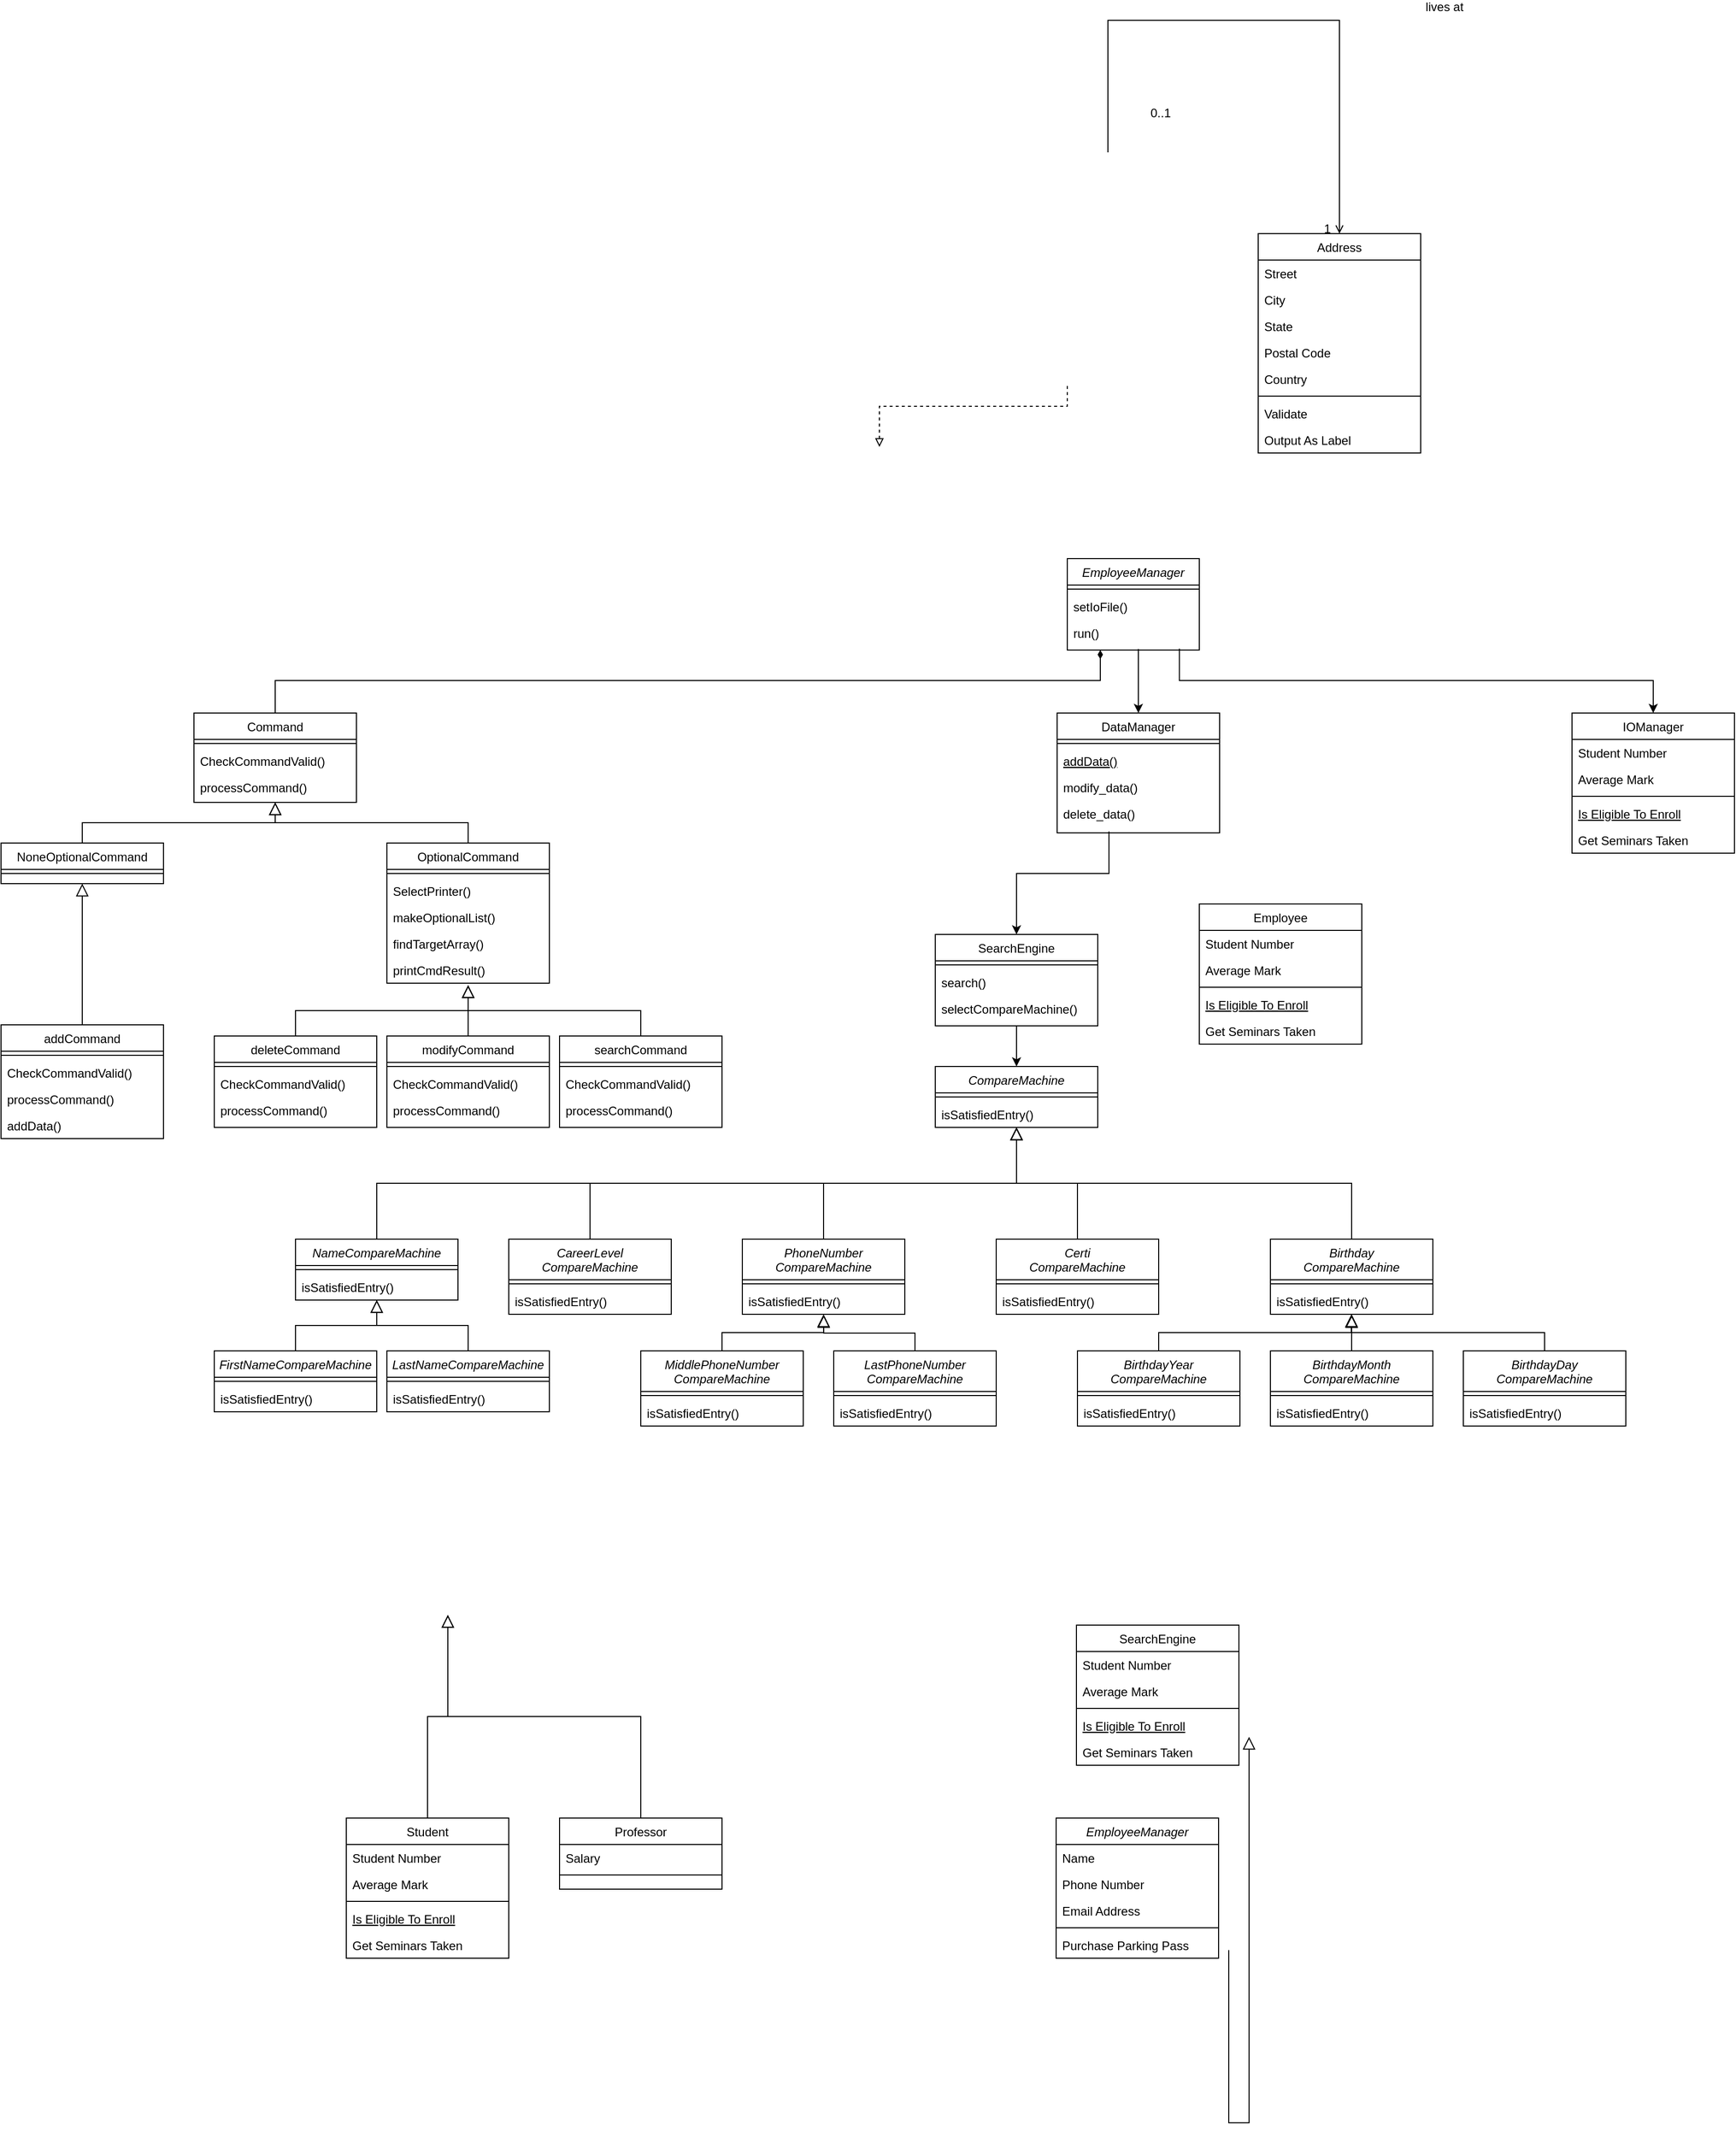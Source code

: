 <mxfile version="17.4.0" type="github">
  <diagram id="C5RBs43oDa-KdzZeNtuy" name="Page-1">
    <mxGraphModel dx="3080" dy="2492" grid="1" gridSize="10" guides="1" tooltips="1" connect="1" arrows="1" fold="1" page="1" pageScale="1" pageWidth="827" pageHeight="1169" math="0" shadow="0">
      <root>
        <mxCell id="WIyWlLk6GJQsqaUBKTNV-0" />
        <mxCell id="WIyWlLk6GJQsqaUBKTNV-1" parent="WIyWlLk6GJQsqaUBKTNV-0" />
        <mxCell id="zkfFHV4jXpPFQw0GAbJ--0" value="EmployeeManager" style="swimlane;fontStyle=2;align=center;verticalAlign=top;childLayout=stackLayout;horizontal=1;startSize=26;horizontalStack=0;resizeParent=1;resizeLast=0;collapsible=1;marginBottom=0;rounded=0;shadow=0;strokeWidth=1;" parent="WIyWlLk6GJQsqaUBKTNV-1" vertex="1">
          <mxGeometry x="330" y="30" width="130" height="90" as="geometry">
            <mxRectangle x="230" y="140" width="160" height="26" as="alternateBounds" />
          </mxGeometry>
        </mxCell>
        <mxCell id="zkfFHV4jXpPFQw0GAbJ--4" value="" style="line;html=1;strokeWidth=1;align=left;verticalAlign=middle;spacingTop=-1;spacingLeft=3;spacingRight=3;rotatable=0;labelPosition=right;points=[];portConstraint=eastwest;" parent="zkfFHV4jXpPFQw0GAbJ--0" vertex="1">
          <mxGeometry y="26" width="130" height="8" as="geometry" />
        </mxCell>
        <mxCell id="zkfFHV4jXpPFQw0GAbJ--5" value="setIoFile()" style="text;align=left;verticalAlign=top;spacingLeft=4;spacingRight=4;overflow=hidden;rotatable=0;points=[[0,0.5],[1,0.5]];portConstraint=eastwest;" parent="zkfFHV4jXpPFQw0GAbJ--0" vertex="1">
          <mxGeometry y="34" width="130" height="26" as="geometry" />
        </mxCell>
        <mxCell id="3yXJA0AE29DVSf2g3AmS-8" value="run()" style="text;align=left;verticalAlign=top;spacingLeft=4;spacingRight=4;overflow=hidden;rotatable=0;points=[[0,0.5],[1,0.5]];portConstraint=eastwest;" vertex="1" parent="zkfFHV4jXpPFQw0GAbJ--0">
          <mxGeometry y="60" width="130" height="26" as="geometry" />
        </mxCell>
        <mxCell id="zkfFHV4jXpPFQw0GAbJ--6" value="Command" style="swimlane;fontStyle=0;align=center;verticalAlign=top;childLayout=stackLayout;horizontal=1;startSize=26;horizontalStack=0;resizeParent=1;resizeLast=0;collapsible=1;marginBottom=0;rounded=0;shadow=0;strokeWidth=1;" parent="WIyWlLk6GJQsqaUBKTNV-1" vertex="1">
          <mxGeometry x="-530" y="182" width="160" height="88" as="geometry">
            <mxRectangle x="130" y="380" width="160" height="26" as="alternateBounds" />
          </mxGeometry>
        </mxCell>
        <mxCell id="zkfFHV4jXpPFQw0GAbJ--9" value="" style="line;html=1;strokeWidth=1;align=left;verticalAlign=middle;spacingTop=-1;spacingLeft=3;spacingRight=3;rotatable=0;labelPosition=right;points=[];portConstraint=eastwest;" parent="zkfFHV4jXpPFQw0GAbJ--6" vertex="1">
          <mxGeometry y="26" width="160" height="8" as="geometry" />
        </mxCell>
        <mxCell id="zkfFHV4jXpPFQw0GAbJ--10" value="CheckCommandValid()" style="text;align=left;verticalAlign=top;spacingLeft=4;spacingRight=4;overflow=hidden;rotatable=0;points=[[0,0.5],[1,0.5]];portConstraint=eastwest;fontStyle=0" parent="zkfFHV4jXpPFQw0GAbJ--6" vertex="1">
          <mxGeometry y="34" width="160" height="26" as="geometry" />
        </mxCell>
        <mxCell id="zkfFHV4jXpPFQw0GAbJ--11" value="processCommand()" style="text;align=left;verticalAlign=top;spacingLeft=4;spacingRight=4;overflow=hidden;rotatable=0;points=[[0,0.5],[1,0.5]];portConstraint=eastwest;" parent="zkfFHV4jXpPFQw0GAbJ--6" vertex="1">
          <mxGeometry y="60" width="160" height="26" as="geometry" />
        </mxCell>
        <mxCell id="zkfFHV4jXpPFQw0GAbJ--12" value="" style="endArrow=block;endSize=10;endFill=0;shadow=0;strokeWidth=1;rounded=0;edgeStyle=elbowEdgeStyle;elbow=vertical;" parent="WIyWlLk6GJQsqaUBKTNV-1" edge="1">
          <mxGeometry width="160" relative="1" as="geometry">
            <mxPoint x="489" y="1400" as="sourcePoint" />
            <mxPoint x="509" y="1190" as="targetPoint" />
            <Array as="points">
              <mxPoint x="169" y="1570" />
            </Array>
          </mxGeometry>
        </mxCell>
        <mxCell id="zkfFHV4jXpPFQw0GAbJ--16" value="" style="endArrow=diamondThin;endFill=1;shadow=0;strokeWidth=1;rounded=0;edgeStyle=elbowEdgeStyle;elbow=vertical;exitX=0.5;exitY=0;exitDx=0;exitDy=0;entryX=0.25;entryY=1;entryDx=0;entryDy=0;" parent="WIyWlLk6GJQsqaUBKTNV-1" source="zkfFHV4jXpPFQw0GAbJ--6" target="zkfFHV4jXpPFQw0GAbJ--0" edge="1">
          <mxGeometry width="160" relative="1" as="geometry">
            <mxPoint x="170" y="89" as="sourcePoint" />
            <mxPoint x="380" y="170" as="targetPoint" />
            <Array as="points">
              <mxPoint x="270" y="150" />
              <mxPoint x="400" y="180" />
            </Array>
          </mxGeometry>
        </mxCell>
        <mxCell id="zkfFHV4jXpPFQw0GAbJ--17" value="Address" style="swimlane;fontStyle=0;align=center;verticalAlign=top;childLayout=stackLayout;horizontal=1;startSize=26;horizontalStack=0;resizeParent=1;resizeLast=0;collapsible=1;marginBottom=0;rounded=0;shadow=0;strokeWidth=1;" parent="WIyWlLk6GJQsqaUBKTNV-1" vertex="1">
          <mxGeometry x="518" y="-290" width="160" height="216" as="geometry">
            <mxRectangle x="550" y="140" width="160" height="26" as="alternateBounds" />
          </mxGeometry>
        </mxCell>
        <mxCell id="zkfFHV4jXpPFQw0GAbJ--18" value="Street" style="text;align=left;verticalAlign=top;spacingLeft=4;spacingRight=4;overflow=hidden;rotatable=0;points=[[0,0.5],[1,0.5]];portConstraint=eastwest;" parent="zkfFHV4jXpPFQw0GAbJ--17" vertex="1">
          <mxGeometry y="26" width="160" height="26" as="geometry" />
        </mxCell>
        <mxCell id="zkfFHV4jXpPFQw0GAbJ--19" value="City" style="text;align=left;verticalAlign=top;spacingLeft=4;spacingRight=4;overflow=hidden;rotatable=0;points=[[0,0.5],[1,0.5]];portConstraint=eastwest;rounded=0;shadow=0;html=0;" parent="zkfFHV4jXpPFQw0GAbJ--17" vertex="1">
          <mxGeometry y="52" width="160" height="26" as="geometry" />
        </mxCell>
        <mxCell id="zkfFHV4jXpPFQw0GAbJ--20" value="State" style="text;align=left;verticalAlign=top;spacingLeft=4;spacingRight=4;overflow=hidden;rotatable=0;points=[[0,0.5],[1,0.5]];portConstraint=eastwest;rounded=0;shadow=0;html=0;" parent="zkfFHV4jXpPFQw0GAbJ--17" vertex="1">
          <mxGeometry y="78" width="160" height="26" as="geometry" />
        </mxCell>
        <mxCell id="zkfFHV4jXpPFQw0GAbJ--21" value="Postal Code" style="text;align=left;verticalAlign=top;spacingLeft=4;spacingRight=4;overflow=hidden;rotatable=0;points=[[0,0.5],[1,0.5]];portConstraint=eastwest;rounded=0;shadow=0;html=0;" parent="zkfFHV4jXpPFQw0GAbJ--17" vertex="1">
          <mxGeometry y="104" width="160" height="26" as="geometry" />
        </mxCell>
        <mxCell id="zkfFHV4jXpPFQw0GAbJ--22" value="Country" style="text;align=left;verticalAlign=top;spacingLeft=4;spacingRight=4;overflow=hidden;rotatable=0;points=[[0,0.5],[1,0.5]];portConstraint=eastwest;rounded=0;shadow=0;html=0;" parent="zkfFHV4jXpPFQw0GAbJ--17" vertex="1">
          <mxGeometry y="130" width="160" height="26" as="geometry" />
        </mxCell>
        <mxCell id="zkfFHV4jXpPFQw0GAbJ--23" value="" style="line;html=1;strokeWidth=1;align=left;verticalAlign=middle;spacingTop=-1;spacingLeft=3;spacingRight=3;rotatable=0;labelPosition=right;points=[];portConstraint=eastwest;" parent="zkfFHV4jXpPFQw0GAbJ--17" vertex="1">
          <mxGeometry y="156" width="160" height="8" as="geometry" />
        </mxCell>
        <mxCell id="zkfFHV4jXpPFQw0GAbJ--24" value="Validate" style="text;align=left;verticalAlign=top;spacingLeft=4;spacingRight=4;overflow=hidden;rotatable=0;points=[[0,0.5],[1,0.5]];portConstraint=eastwest;" parent="zkfFHV4jXpPFQw0GAbJ--17" vertex="1">
          <mxGeometry y="164" width="160" height="26" as="geometry" />
        </mxCell>
        <mxCell id="zkfFHV4jXpPFQw0GAbJ--25" value="Output As Label" style="text;align=left;verticalAlign=top;spacingLeft=4;spacingRight=4;overflow=hidden;rotatable=0;points=[[0,0.5],[1,0.5]];portConstraint=eastwest;" parent="zkfFHV4jXpPFQw0GAbJ--17" vertex="1">
          <mxGeometry y="190" width="160" height="26" as="geometry" />
        </mxCell>
        <mxCell id="zkfFHV4jXpPFQw0GAbJ--26" value="" style="endArrow=open;shadow=0;strokeWidth=1;rounded=0;endFill=1;edgeStyle=elbowEdgeStyle;elbow=vertical;" parent="WIyWlLk6GJQsqaUBKTNV-1" target="zkfFHV4jXpPFQw0GAbJ--17" edge="1">
          <mxGeometry x="0.5" y="41" relative="1" as="geometry">
            <mxPoint x="370" y="-370" as="sourcePoint" />
            <mxPoint x="550" y="-218" as="targetPoint" />
            <mxPoint x="-40" y="32" as="offset" />
            <Array as="points">
              <mxPoint x="470" y="-500" />
            </Array>
          </mxGeometry>
        </mxCell>
        <mxCell id="zkfFHV4jXpPFQw0GAbJ--27" value="0..1" style="resizable=0;align=left;verticalAlign=bottom;labelBackgroundColor=none;fontSize=12;" parent="zkfFHV4jXpPFQw0GAbJ--26" connectable="0" vertex="1">
          <mxGeometry x="-1" relative="1" as="geometry">
            <mxPoint x="40" y="-30" as="offset" />
          </mxGeometry>
        </mxCell>
        <mxCell id="zkfFHV4jXpPFQw0GAbJ--28" value="1" style="resizable=0;align=right;verticalAlign=bottom;labelBackgroundColor=none;fontSize=12;" parent="zkfFHV4jXpPFQw0GAbJ--26" connectable="0" vertex="1">
          <mxGeometry x="1" relative="1" as="geometry">
            <mxPoint x="-7" y="4" as="offset" />
          </mxGeometry>
        </mxCell>
        <mxCell id="zkfFHV4jXpPFQw0GAbJ--29" value="lives at" style="text;html=1;resizable=0;points=[];;align=center;verticalAlign=middle;labelBackgroundColor=none;rounded=0;shadow=0;strokeWidth=1;fontSize=12;" parent="zkfFHV4jXpPFQw0GAbJ--26" vertex="1" connectable="0">
          <mxGeometry x="0.5" y="49" relative="1" as="geometry">
            <mxPoint x="54" y="-81" as="offset" />
          </mxGeometry>
        </mxCell>
        <mxCell id="3yXJA0AE29DVSf2g3AmS-0" value="EmployeeManager" style="swimlane;fontStyle=2;align=center;verticalAlign=top;childLayout=stackLayout;horizontal=1;startSize=26;horizontalStack=0;resizeParent=1;resizeLast=0;collapsible=1;marginBottom=0;rounded=0;shadow=0;strokeWidth=1;" vertex="1" parent="WIyWlLk6GJQsqaUBKTNV-1">
          <mxGeometry x="319" y="1270" width="160" height="138" as="geometry">
            <mxRectangle x="230" y="140" width="160" height="26" as="alternateBounds" />
          </mxGeometry>
        </mxCell>
        <mxCell id="3yXJA0AE29DVSf2g3AmS-1" value="Name" style="text;align=left;verticalAlign=top;spacingLeft=4;spacingRight=4;overflow=hidden;rotatable=0;points=[[0,0.5],[1,0.5]];portConstraint=eastwest;" vertex="1" parent="3yXJA0AE29DVSf2g3AmS-0">
          <mxGeometry y="26" width="160" height="26" as="geometry" />
        </mxCell>
        <mxCell id="3yXJA0AE29DVSf2g3AmS-2" value="Phone Number" style="text;align=left;verticalAlign=top;spacingLeft=4;spacingRight=4;overflow=hidden;rotatable=0;points=[[0,0.5],[1,0.5]];portConstraint=eastwest;rounded=0;shadow=0;html=0;" vertex="1" parent="3yXJA0AE29DVSf2g3AmS-0">
          <mxGeometry y="52" width="160" height="26" as="geometry" />
        </mxCell>
        <mxCell id="3yXJA0AE29DVSf2g3AmS-3" value="Email Address" style="text;align=left;verticalAlign=top;spacingLeft=4;spacingRight=4;overflow=hidden;rotatable=0;points=[[0,0.5],[1,0.5]];portConstraint=eastwest;rounded=0;shadow=0;html=0;" vertex="1" parent="3yXJA0AE29DVSf2g3AmS-0">
          <mxGeometry y="78" width="160" height="26" as="geometry" />
        </mxCell>
        <mxCell id="3yXJA0AE29DVSf2g3AmS-4" value="" style="line;html=1;strokeWidth=1;align=left;verticalAlign=middle;spacingTop=-1;spacingLeft=3;spacingRight=3;rotatable=0;labelPosition=right;points=[];portConstraint=eastwest;" vertex="1" parent="3yXJA0AE29DVSf2g3AmS-0">
          <mxGeometry y="104" width="160" height="8" as="geometry" />
        </mxCell>
        <mxCell id="3yXJA0AE29DVSf2g3AmS-5" value="Purchase Parking Pass" style="text;align=left;verticalAlign=top;spacingLeft=4;spacingRight=4;overflow=hidden;rotatable=0;points=[[0,0.5],[1,0.5]];portConstraint=eastwest;" vertex="1" parent="3yXJA0AE29DVSf2g3AmS-0">
          <mxGeometry y="112" width="160" height="26" as="geometry" />
        </mxCell>
        <mxCell id="3yXJA0AE29DVSf2g3AmS-9" value="Student" style="swimlane;fontStyle=0;align=center;verticalAlign=top;childLayout=stackLayout;horizontal=1;startSize=26;horizontalStack=0;resizeParent=1;resizeLast=0;collapsible=1;marginBottom=0;rounded=0;shadow=0;strokeWidth=1;" vertex="1" parent="WIyWlLk6GJQsqaUBKTNV-1">
          <mxGeometry x="-380" y="1270" width="160" height="138" as="geometry">
            <mxRectangle x="130" y="380" width="160" height="26" as="alternateBounds" />
          </mxGeometry>
        </mxCell>
        <mxCell id="3yXJA0AE29DVSf2g3AmS-10" value="Student Number" style="text;align=left;verticalAlign=top;spacingLeft=4;spacingRight=4;overflow=hidden;rotatable=0;points=[[0,0.5],[1,0.5]];portConstraint=eastwest;" vertex="1" parent="3yXJA0AE29DVSf2g3AmS-9">
          <mxGeometry y="26" width="160" height="26" as="geometry" />
        </mxCell>
        <mxCell id="3yXJA0AE29DVSf2g3AmS-11" value="Average Mark" style="text;align=left;verticalAlign=top;spacingLeft=4;spacingRight=4;overflow=hidden;rotatable=0;points=[[0,0.5],[1,0.5]];portConstraint=eastwest;rounded=0;shadow=0;html=0;" vertex="1" parent="3yXJA0AE29DVSf2g3AmS-9">
          <mxGeometry y="52" width="160" height="26" as="geometry" />
        </mxCell>
        <mxCell id="3yXJA0AE29DVSf2g3AmS-12" value="" style="line;html=1;strokeWidth=1;align=left;verticalAlign=middle;spacingTop=-1;spacingLeft=3;spacingRight=3;rotatable=0;labelPosition=right;points=[];portConstraint=eastwest;" vertex="1" parent="3yXJA0AE29DVSf2g3AmS-9">
          <mxGeometry y="78" width="160" height="8" as="geometry" />
        </mxCell>
        <mxCell id="3yXJA0AE29DVSf2g3AmS-13" value="Is Eligible To Enroll" style="text;align=left;verticalAlign=top;spacingLeft=4;spacingRight=4;overflow=hidden;rotatable=0;points=[[0,0.5],[1,0.5]];portConstraint=eastwest;fontStyle=4" vertex="1" parent="3yXJA0AE29DVSf2g3AmS-9">
          <mxGeometry y="86" width="160" height="26" as="geometry" />
        </mxCell>
        <mxCell id="3yXJA0AE29DVSf2g3AmS-14" value="Get Seminars Taken" style="text;align=left;verticalAlign=top;spacingLeft=4;spacingRight=4;overflow=hidden;rotatable=0;points=[[0,0.5],[1,0.5]];portConstraint=eastwest;" vertex="1" parent="3yXJA0AE29DVSf2g3AmS-9">
          <mxGeometry y="112" width="160" height="26" as="geometry" />
        </mxCell>
        <mxCell id="3yXJA0AE29DVSf2g3AmS-15" value="" style="endArrow=block;endSize=10;endFill=0;shadow=0;strokeWidth=1;rounded=0;edgeStyle=elbowEdgeStyle;elbow=vertical;" edge="1" parent="WIyWlLk6GJQsqaUBKTNV-1" source="3yXJA0AE29DVSf2g3AmS-9">
          <mxGeometry width="160" relative="1" as="geometry">
            <mxPoint x="-300" y="1113" as="sourcePoint" />
            <mxPoint x="-280" y="1070" as="targetPoint" />
          </mxGeometry>
        </mxCell>
        <mxCell id="3yXJA0AE29DVSf2g3AmS-16" value="Professor" style="swimlane;fontStyle=0;align=center;verticalAlign=top;childLayout=stackLayout;horizontal=1;startSize=26;horizontalStack=0;resizeParent=1;resizeLast=0;collapsible=1;marginBottom=0;rounded=0;shadow=0;strokeWidth=1;" vertex="1" parent="WIyWlLk6GJQsqaUBKTNV-1">
          <mxGeometry x="-170" y="1270" width="160" height="70" as="geometry">
            <mxRectangle x="340" y="380" width="170" height="26" as="alternateBounds" />
          </mxGeometry>
        </mxCell>
        <mxCell id="3yXJA0AE29DVSf2g3AmS-17" value="Salary" style="text;align=left;verticalAlign=top;spacingLeft=4;spacingRight=4;overflow=hidden;rotatable=0;points=[[0,0.5],[1,0.5]];portConstraint=eastwest;" vertex="1" parent="3yXJA0AE29DVSf2g3AmS-16">
          <mxGeometry y="26" width="160" height="26" as="geometry" />
        </mxCell>
        <mxCell id="3yXJA0AE29DVSf2g3AmS-18" value="" style="line;html=1;strokeWidth=1;align=left;verticalAlign=middle;spacingTop=-1;spacingLeft=3;spacingRight=3;rotatable=0;labelPosition=right;points=[];portConstraint=eastwest;" vertex="1" parent="3yXJA0AE29DVSf2g3AmS-16">
          <mxGeometry y="52" width="160" height="8" as="geometry" />
        </mxCell>
        <mxCell id="3yXJA0AE29DVSf2g3AmS-19" value="" style="endArrow=block;endSize=10;endFill=0;shadow=0;strokeWidth=1;rounded=0;edgeStyle=elbowEdgeStyle;elbow=vertical;" edge="1" parent="WIyWlLk6GJQsqaUBKTNV-1" source="3yXJA0AE29DVSf2g3AmS-16">
          <mxGeometry width="160" relative="1" as="geometry">
            <mxPoint x="-290" y="1283" as="sourcePoint" />
            <mxPoint x="-280" y="1070" as="targetPoint" />
          </mxGeometry>
        </mxCell>
        <mxCell id="PLGEeOK_GL-T7CZXB95h-0" value="IOManager" style="swimlane;fontStyle=0;align=center;verticalAlign=top;childLayout=stackLayout;horizontal=1;startSize=26;horizontalStack=0;resizeParent=1;resizeLast=0;collapsible=1;marginBottom=0;rounded=0;shadow=0;strokeWidth=1;" vertex="1" parent="WIyWlLk6GJQsqaUBKTNV-1">
          <mxGeometry x="827" y="182" width="160" height="138" as="geometry">
            <mxRectangle x="130" y="380" width="160" height="26" as="alternateBounds" />
          </mxGeometry>
        </mxCell>
        <mxCell id="PLGEeOK_GL-T7CZXB95h-1" value="Student Number" style="text;align=left;verticalAlign=top;spacingLeft=4;spacingRight=4;overflow=hidden;rotatable=0;points=[[0,0.5],[1,0.5]];portConstraint=eastwest;" vertex="1" parent="PLGEeOK_GL-T7CZXB95h-0">
          <mxGeometry y="26" width="160" height="26" as="geometry" />
        </mxCell>
        <mxCell id="PLGEeOK_GL-T7CZXB95h-2" value="Average Mark" style="text;align=left;verticalAlign=top;spacingLeft=4;spacingRight=4;overflow=hidden;rotatable=0;points=[[0,0.5],[1,0.5]];portConstraint=eastwest;rounded=0;shadow=0;html=0;" vertex="1" parent="PLGEeOK_GL-T7CZXB95h-0">
          <mxGeometry y="52" width="160" height="26" as="geometry" />
        </mxCell>
        <mxCell id="PLGEeOK_GL-T7CZXB95h-3" value="" style="line;html=1;strokeWidth=1;align=left;verticalAlign=middle;spacingTop=-1;spacingLeft=3;spacingRight=3;rotatable=0;labelPosition=right;points=[];portConstraint=eastwest;" vertex="1" parent="PLGEeOK_GL-T7CZXB95h-0">
          <mxGeometry y="78" width="160" height="8" as="geometry" />
        </mxCell>
        <mxCell id="PLGEeOK_GL-T7CZXB95h-4" value="Is Eligible To Enroll" style="text;align=left;verticalAlign=top;spacingLeft=4;spacingRight=4;overflow=hidden;rotatable=0;points=[[0,0.5],[1,0.5]];portConstraint=eastwest;fontStyle=4" vertex="1" parent="PLGEeOK_GL-T7CZXB95h-0">
          <mxGeometry y="86" width="160" height="26" as="geometry" />
        </mxCell>
        <mxCell id="PLGEeOK_GL-T7CZXB95h-5" value="Get Seminars Taken" style="text;align=left;verticalAlign=top;spacingLeft=4;spacingRight=4;overflow=hidden;rotatable=0;points=[[0,0.5],[1,0.5]];portConstraint=eastwest;" vertex="1" parent="PLGEeOK_GL-T7CZXB95h-0">
          <mxGeometry y="112" width="160" height="26" as="geometry" />
        </mxCell>
        <mxCell id="PLGEeOK_GL-T7CZXB95h-6" value="DataManager" style="swimlane;fontStyle=0;align=center;verticalAlign=top;childLayout=stackLayout;horizontal=1;startSize=26;horizontalStack=0;resizeParent=1;resizeLast=0;collapsible=1;marginBottom=0;rounded=0;shadow=0;strokeWidth=1;" vertex="1" parent="WIyWlLk6GJQsqaUBKTNV-1">
          <mxGeometry x="320" y="182" width="160" height="118" as="geometry">
            <mxRectangle x="130" y="380" width="160" height="26" as="alternateBounds" />
          </mxGeometry>
        </mxCell>
        <mxCell id="PLGEeOK_GL-T7CZXB95h-9" value="" style="line;html=1;strokeWidth=1;align=left;verticalAlign=middle;spacingTop=-1;spacingLeft=3;spacingRight=3;rotatable=0;labelPosition=right;points=[];portConstraint=eastwest;" vertex="1" parent="PLGEeOK_GL-T7CZXB95h-6">
          <mxGeometry y="26" width="160" height="8" as="geometry" />
        </mxCell>
        <mxCell id="PLGEeOK_GL-T7CZXB95h-10" value="addData()" style="text;align=left;verticalAlign=top;spacingLeft=4;spacingRight=4;overflow=hidden;rotatable=0;points=[[0,0.5],[1,0.5]];portConstraint=eastwest;fontStyle=4" vertex="1" parent="PLGEeOK_GL-T7CZXB95h-6">
          <mxGeometry y="34" width="160" height="26" as="geometry" />
        </mxCell>
        <mxCell id="PLGEeOK_GL-T7CZXB95h-11" value="modify_data()" style="text;align=left;verticalAlign=top;spacingLeft=4;spacingRight=4;overflow=hidden;rotatable=0;points=[[0,0.5],[1,0.5]];portConstraint=eastwest;" vertex="1" parent="PLGEeOK_GL-T7CZXB95h-6">
          <mxGeometry y="60" width="160" height="26" as="geometry" />
        </mxCell>
        <mxCell id="PLGEeOK_GL-T7CZXB95h-89" value="delete_data()" style="text;align=left;verticalAlign=top;spacingLeft=4;spacingRight=4;overflow=hidden;rotatable=0;points=[[0,0.5],[1,0.5]];portConstraint=eastwest;" vertex="1" parent="PLGEeOK_GL-T7CZXB95h-6">
          <mxGeometry y="86" width="160" height="26" as="geometry" />
        </mxCell>
        <mxCell id="PLGEeOK_GL-T7CZXB95h-12" value="" style="endArrow=block;endFill=0;shadow=0;strokeWidth=1;rounded=0;edgeStyle=elbowEdgeStyle;elbow=vertical;dashed=1;exitX=0.5;exitY=1;exitDx=0;exitDy=0;entryX=0.5;entryY=0;entryDx=0;entryDy=0;" edge="1" parent="WIyWlLk6GJQsqaUBKTNV-1">
          <mxGeometry width="160" relative="1" as="geometry">
            <mxPoint x="330" y="-140" as="sourcePoint" />
            <mxPoint x="145" y="-80" as="targetPoint" />
            <Array as="points">
              <mxPoint x="235" y="-120" />
              <mxPoint x="205" y="-70" />
              <mxPoint x="335" y="-90" />
            </Array>
          </mxGeometry>
        </mxCell>
        <mxCell id="PLGEeOK_GL-T7CZXB95h-17" value="" style="endArrow=classic;endFill=1;shadow=0;strokeWidth=1;rounded=0;edgeStyle=elbowEdgeStyle;elbow=vertical;entryX=0.5;entryY=0;entryDx=0;entryDy=0;" edge="1" parent="WIyWlLk6GJQsqaUBKTNV-1" target="PLGEeOK_GL-T7CZXB95h-6">
          <mxGeometry width="160" relative="1" as="geometry">
            <mxPoint x="400" y="119" as="sourcePoint" />
            <mxPoint x="180" y="192" as="targetPoint" />
            <Array as="points">
              <mxPoint x="230" y="150" />
              <mxPoint x="410" y="190" />
            </Array>
          </mxGeometry>
        </mxCell>
        <mxCell id="PLGEeOK_GL-T7CZXB95h-18" value="" style="endArrow=classic;endFill=1;shadow=0;strokeWidth=1;rounded=0;edgeStyle=elbowEdgeStyle;elbow=vertical;entryX=0.5;entryY=0;entryDx=0;entryDy=0;exitX=0.849;exitY=1.103;exitDx=0;exitDy=0;exitPerimeter=0;" edge="1" parent="WIyWlLk6GJQsqaUBKTNV-1" source="3yXJA0AE29DVSf2g3AmS-8" target="PLGEeOK_GL-T7CZXB95h-0">
          <mxGeometry width="160" relative="1" as="geometry">
            <mxPoint x="372.5" y="130" as="sourcePoint" />
            <mxPoint x="180" y="192" as="targetPoint" />
            <Array as="points">
              <mxPoint x="550" y="150" />
              <mxPoint x="410" y="190" />
            </Array>
          </mxGeometry>
        </mxCell>
        <mxCell id="PLGEeOK_GL-T7CZXB95h-19" value="SearchEngine" style="swimlane;fontStyle=0;align=center;verticalAlign=top;childLayout=stackLayout;horizontal=1;startSize=26;horizontalStack=0;resizeParent=1;resizeLast=0;collapsible=1;marginBottom=0;rounded=0;shadow=0;strokeWidth=1;" vertex="1" parent="WIyWlLk6GJQsqaUBKTNV-1">
          <mxGeometry x="200" y="400" width="160" height="90" as="geometry">
            <mxRectangle x="130" y="380" width="160" height="26" as="alternateBounds" />
          </mxGeometry>
        </mxCell>
        <mxCell id="PLGEeOK_GL-T7CZXB95h-22" value="" style="line;html=1;strokeWidth=1;align=left;verticalAlign=middle;spacingTop=-1;spacingLeft=3;spacingRight=3;rotatable=0;labelPosition=right;points=[];portConstraint=eastwest;" vertex="1" parent="PLGEeOK_GL-T7CZXB95h-19">
          <mxGeometry y="26" width="160" height="8" as="geometry" />
        </mxCell>
        <mxCell id="PLGEeOK_GL-T7CZXB95h-23" value="search()" style="text;align=left;verticalAlign=top;spacingLeft=4;spacingRight=4;overflow=hidden;rotatable=0;points=[[0,0.5],[1,0.5]];portConstraint=eastwest;fontStyle=0" vertex="1" parent="PLGEeOK_GL-T7CZXB95h-19">
          <mxGeometry y="34" width="160" height="26" as="geometry" />
        </mxCell>
        <mxCell id="PLGEeOK_GL-T7CZXB95h-24" value="selectCompareMachine()" style="text;align=left;verticalAlign=top;spacingLeft=4;spacingRight=4;overflow=hidden;rotatable=0;points=[[0,0.5],[1,0.5]];portConstraint=eastwest;" vertex="1" parent="PLGEeOK_GL-T7CZXB95h-19">
          <mxGeometry y="60" width="160" height="26" as="geometry" />
        </mxCell>
        <mxCell id="PLGEeOK_GL-T7CZXB95h-25" value="Employee" style="swimlane;fontStyle=0;align=center;verticalAlign=top;childLayout=stackLayout;horizontal=1;startSize=26;horizontalStack=0;resizeParent=1;resizeLast=0;collapsible=1;marginBottom=0;rounded=0;shadow=0;strokeWidth=1;" vertex="1" parent="WIyWlLk6GJQsqaUBKTNV-1">
          <mxGeometry x="460" y="370" width="160" height="138" as="geometry">
            <mxRectangle x="130" y="380" width="160" height="26" as="alternateBounds" />
          </mxGeometry>
        </mxCell>
        <mxCell id="PLGEeOK_GL-T7CZXB95h-26" value="Student Number" style="text;align=left;verticalAlign=top;spacingLeft=4;spacingRight=4;overflow=hidden;rotatable=0;points=[[0,0.5],[1,0.5]];portConstraint=eastwest;" vertex="1" parent="PLGEeOK_GL-T7CZXB95h-25">
          <mxGeometry y="26" width="160" height="26" as="geometry" />
        </mxCell>
        <mxCell id="PLGEeOK_GL-T7CZXB95h-27" value="Average Mark" style="text;align=left;verticalAlign=top;spacingLeft=4;spacingRight=4;overflow=hidden;rotatable=0;points=[[0,0.5],[1,0.5]];portConstraint=eastwest;rounded=0;shadow=0;html=0;" vertex="1" parent="PLGEeOK_GL-T7CZXB95h-25">
          <mxGeometry y="52" width="160" height="26" as="geometry" />
        </mxCell>
        <mxCell id="PLGEeOK_GL-T7CZXB95h-28" value="" style="line;html=1;strokeWidth=1;align=left;verticalAlign=middle;spacingTop=-1;spacingLeft=3;spacingRight=3;rotatable=0;labelPosition=right;points=[];portConstraint=eastwest;" vertex="1" parent="PLGEeOK_GL-T7CZXB95h-25">
          <mxGeometry y="78" width="160" height="8" as="geometry" />
        </mxCell>
        <mxCell id="PLGEeOK_GL-T7CZXB95h-29" value="Is Eligible To Enroll" style="text;align=left;verticalAlign=top;spacingLeft=4;spacingRight=4;overflow=hidden;rotatable=0;points=[[0,0.5],[1,0.5]];portConstraint=eastwest;fontStyle=4" vertex="1" parent="PLGEeOK_GL-T7CZXB95h-25">
          <mxGeometry y="86" width="160" height="26" as="geometry" />
        </mxCell>
        <mxCell id="PLGEeOK_GL-T7CZXB95h-30" value="Get Seminars Taken" style="text;align=left;verticalAlign=top;spacingLeft=4;spacingRight=4;overflow=hidden;rotatable=0;points=[[0,0.5],[1,0.5]];portConstraint=eastwest;" vertex="1" parent="PLGEeOK_GL-T7CZXB95h-25">
          <mxGeometry y="112" width="160" height="26" as="geometry" />
        </mxCell>
        <mxCell id="PLGEeOK_GL-T7CZXB95h-31" value="NoneOptionalCommand" style="swimlane;fontStyle=0;align=center;verticalAlign=top;childLayout=stackLayout;horizontal=1;startSize=26;horizontalStack=0;resizeParent=1;resizeLast=0;collapsible=1;marginBottom=0;rounded=0;shadow=0;strokeWidth=1;" vertex="1" parent="WIyWlLk6GJQsqaUBKTNV-1">
          <mxGeometry x="-720" y="310" width="160" height="40" as="geometry">
            <mxRectangle x="130" y="380" width="160" height="26" as="alternateBounds" />
          </mxGeometry>
        </mxCell>
        <mxCell id="PLGEeOK_GL-T7CZXB95h-34" value="" style="line;html=1;strokeWidth=1;align=left;verticalAlign=middle;spacingTop=-1;spacingLeft=3;spacingRight=3;rotatable=0;labelPosition=right;points=[];portConstraint=eastwest;" vertex="1" parent="PLGEeOK_GL-T7CZXB95h-31">
          <mxGeometry y="26" width="160" height="8" as="geometry" />
        </mxCell>
        <mxCell id="PLGEeOK_GL-T7CZXB95h-37" value="OptionalCommand" style="swimlane;fontStyle=0;align=center;verticalAlign=top;childLayout=stackLayout;horizontal=1;startSize=26;horizontalStack=0;resizeParent=1;resizeLast=0;collapsible=1;marginBottom=0;rounded=0;shadow=0;strokeWidth=1;" vertex="1" parent="WIyWlLk6GJQsqaUBKTNV-1">
          <mxGeometry x="-340" y="310" width="160" height="138" as="geometry">
            <mxRectangle x="130" y="380" width="160" height="26" as="alternateBounds" />
          </mxGeometry>
        </mxCell>
        <mxCell id="PLGEeOK_GL-T7CZXB95h-40" value="" style="line;html=1;strokeWidth=1;align=left;verticalAlign=middle;spacingTop=-1;spacingLeft=3;spacingRight=3;rotatable=0;labelPosition=right;points=[];portConstraint=eastwest;" vertex="1" parent="PLGEeOK_GL-T7CZXB95h-37">
          <mxGeometry y="26" width="160" height="8" as="geometry" />
        </mxCell>
        <mxCell id="PLGEeOK_GL-T7CZXB95h-41" value="SelectPrinter()" style="text;align=left;verticalAlign=top;spacingLeft=4;spacingRight=4;overflow=hidden;rotatable=0;points=[[0,0.5],[1,0.5]];portConstraint=eastwest;fontStyle=0" vertex="1" parent="PLGEeOK_GL-T7CZXB95h-37">
          <mxGeometry y="34" width="160" height="26" as="geometry" />
        </mxCell>
        <mxCell id="PLGEeOK_GL-T7CZXB95h-42" value="makeOptionalList()" style="text;align=left;verticalAlign=top;spacingLeft=4;spacingRight=4;overflow=hidden;rotatable=0;points=[[0,0.5],[1,0.5]];portConstraint=eastwest;" vertex="1" parent="PLGEeOK_GL-T7CZXB95h-37">
          <mxGeometry y="60" width="160" height="26" as="geometry" />
        </mxCell>
        <mxCell id="PLGEeOK_GL-T7CZXB95h-45" value="findTargetArray()" style="text;align=left;verticalAlign=top;spacingLeft=4;spacingRight=4;overflow=hidden;rotatable=0;points=[[0,0.5],[1,0.5]];portConstraint=eastwest;" vertex="1" parent="PLGEeOK_GL-T7CZXB95h-37">
          <mxGeometry y="86" width="160" height="26" as="geometry" />
        </mxCell>
        <mxCell id="PLGEeOK_GL-T7CZXB95h-46" value="printCmdResult()" style="text;align=left;verticalAlign=top;spacingLeft=4;spacingRight=4;overflow=hidden;rotatable=0;points=[[0,0.5],[1,0.5]];portConstraint=eastwest;" vertex="1" parent="PLGEeOK_GL-T7CZXB95h-37">
          <mxGeometry y="112" width="160" height="26" as="geometry" />
        </mxCell>
        <mxCell id="PLGEeOK_GL-T7CZXB95h-47" value="" style="endArrow=block;endSize=10;endFill=0;shadow=0;strokeWidth=1;rounded=0;edgeStyle=elbowEdgeStyle;elbow=vertical;entryX=0.5;entryY=1;entryDx=0;entryDy=0;exitX=0.5;exitY=0;exitDx=0;exitDy=0;" edge="1" parent="WIyWlLk6GJQsqaUBKTNV-1" source="PLGEeOK_GL-T7CZXB95h-31" target="zkfFHV4jXpPFQw0GAbJ--6">
          <mxGeometry width="160" relative="1" as="geometry">
            <mxPoint x="130" y="800" as="sourcePoint" />
            <mxPoint x="150" y="590" as="targetPoint" />
          </mxGeometry>
        </mxCell>
        <mxCell id="PLGEeOK_GL-T7CZXB95h-48" value="" style="endArrow=block;endSize=10;endFill=0;shadow=0;strokeWidth=1;rounded=0;edgeStyle=elbowEdgeStyle;elbow=vertical;exitX=0.5;exitY=0;exitDx=0;exitDy=0;" edge="1" parent="WIyWlLk6GJQsqaUBKTNV-1" source="PLGEeOK_GL-T7CZXB95h-37">
          <mxGeometry width="160" relative="1" as="geometry">
            <mxPoint x="-560" y="320" as="sourcePoint" />
            <mxPoint x="-450" y="270" as="targetPoint" />
          </mxGeometry>
        </mxCell>
        <mxCell id="PLGEeOK_GL-T7CZXB95h-49" value="SearchEngine" style="swimlane;fontStyle=0;align=center;verticalAlign=top;childLayout=stackLayout;horizontal=1;startSize=26;horizontalStack=0;resizeParent=1;resizeLast=0;collapsible=1;marginBottom=0;rounded=0;shadow=0;strokeWidth=1;" vertex="1" parent="WIyWlLk6GJQsqaUBKTNV-1">
          <mxGeometry x="339" y="1080" width="160" height="138" as="geometry">
            <mxRectangle x="130" y="380" width="160" height="26" as="alternateBounds" />
          </mxGeometry>
        </mxCell>
        <mxCell id="PLGEeOK_GL-T7CZXB95h-50" value="Student Number" style="text;align=left;verticalAlign=top;spacingLeft=4;spacingRight=4;overflow=hidden;rotatable=0;points=[[0,0.5],[1,0.5]];portConstraint=eastwest;" vertex="1" parent="PLGEeOK_GL-T7CZXB95h-49">
          <mxGeometry y="26" width="160" height="26" as="geometry" />
        </mxCell>
        <mxCell id="PLGEeOK_GL-T7CZXB95h-51" value="Average Mark" style="text;align=left;verticalAlign=top;spacingLeft=4;spacingRight=4;overflow=hidden;rotatable=0;points=[[0,0.5],[1,0.5]];portConstraint=eastwest;rounded=0;shadow=0;html=0;" vertex="1" parent="PLGEeOK_GL-T7CZXB95h-49">
          <mxGeometry y="52" width="160" height="26" as="geometry" />
        </mxCell>
        <mxCell id="PLGEeOK_GL-T7CZXB95h-52" value="" style="line;html=1;strokeWidth=1;align=left;verticalAlign=middle;spacingTop=-1;spacingLeft=3;spacingRight=3;rotatable=0;labelPosition=right;points=[];portConstraint=eastwest;" vertex="1" parent="PLGEeOK_GL-T7CZXB95h-49">
          <mxGeometry y="78" width="160" height="8" as="geometry" />
        </mxCell>
        <mxCell id="PLGEeOK_GL-T7CZXB95h-53" value="Is Eligible To Enroll" style="text;align=left;verticalAlign=top;spacingLeft=4;spacingRight=4;overflow=hidden;rotatable=0;points=[[0,0.5],[1,0.5]];portConstraint=eastwest;fontStyle=4" vertex="1" parent="PLGEeOK_GL-T7CZXB95h-49">
          <mxGeometry y="86" width="160" height="26" as="geometry" />
        </mxCell>
        <mxCell id="PLGEeOK_GL-T7CZXB95h-54" value="Get Seminars Taken" style="text;align=left;verticalAlign=top;spacingLeft=4;spacingRight=4;overflow=hidden;rotatable=0;points=[[0,0.5],[1,0.5]];portConstraint=eastwest;" vertex="1" parent="PLGEeOK_GL-T7CZXB95h-49">
          <mxGeometry y="112" width="160" height="26" as="geometry" />
        </mxCell>
        <mxCell id="PLGEeOK_GL-T7CZXB95h-55" value="addCommand" style="swimlane;fontStyle=0;align=center;verticalAlign=top;childLayout=stackLayout;horizontal=1;startSize=26;horizontalStack=0;resizeParent=1;resizeLast=0;collapsible=1;marginBottom=0;rounded=0;shadow=0;strokeWidth=1;" vertex="1" parent="WIyWlLk6GJQsqaUBKTNV-1">
          <mxGeometry x="-720" y="489" width="160" height="112" as="geometry">
            <mxRectangle x="130" y="380" width="160" height="26" as="alternateBounds" />
          </mxGeometry>
        </mxCell>
        <mxCell id="PLGEeOK_GL-T7CZXB95h-58" value="" style="line;html=1;strokeWidth=1;align=left;verticalAlign=middle;spacingTop=-1;spacingLeft=3;spacingRight=3;rotatable=0;labelPosition=right;points=[];portConstraint=eastwest;" vertex="1" parent="PLGEeOK_GL-T7CZXB95h-55">
          <mxGeometry y="26" width="160" height="8" as="geometry" />
        </mxCell>
        <mxCell id="PLGEeOK_GL-T7CZXB95h-68" value="CheckCommandValid()" style="text;align=left;verticalAlign=top;spacingLeft=4;spacingRight=4;overflow=hidden;rotatable=0;points=[[0,0.5],[1,0.5]];portConstraint=eastwest;" vertex="1" parent="PLGEeOK_GL-T7CZXB95h-55">
          <mxGeometry y="34" width="160" height="26" as="geometry" />
        </mxCell>
        <mxCell id="PLGEeOK_GL-T7CZXB95h-69" value="processCommand()" style="text;align=left;verticalAlign=top;spacingLeft=4;spacingRight=4;overflow=hidden;rotatable=0;points=[[0,0.5],[1,0.5]];portConstraint=eastwest;" vertex="1" parent="PLGEeOK_GL-T7CZXB95h-55">
          <mxGeometry y="60" width="160" height="26" as="geometry" />
        </mxCell>
        <mxCell id="PLGEeOK_GL-T7CZXB95h-59" value="addData()" style="text;align=left;verticalAlign=top;spacingLeft=4;spacingRight=4;overflow=hidden;rotatable=0;points=[[0,0.5],[1,0.5]];portConstraint=eastwest;fontStyle=0" vertex="1" parent="PLGEeOK_GL-T7CZXB95h-55">
          <mxGeometry y="86" width="160" height="26" as="geometry" />
        </mxCell>
        <mxCell id="PLGEeOK_GL-T7CZXB95h-61" value="deleteCommand" style="swimlane;fontStyle=0;align=center;verticalAlign=top;childLayout=stackLayout;horizontal=1;startSize=26;horizontalStack=0;resizeParent=1;resizeLast=0;collapsible=1;marginBottom=0;rounded=0;shadow=0;strokeWidth=1;" vertex="1" parent="WIyWlLk6GJQsqaUBKTNV-1">
          <mxGeometry x="-510" y="500" width="160" height="90" as="geometry">
            <mxRectangle x="130" y="380" width="160" height="26" as="alternateBounds" />
          </mxGeometry>
        </mxCell>
        <mxCell id="PLGEeOK_GL-T7CZXB95h-64" value="" style="line;html=1;strokeWidth=1;align=left;verticalAlign=middle;spacingTop=-1;spacingLeft=3;spacingRight=3;rotatable=0;labelPosition=right;points=[];portConstraint=eastwest;" vertex="1" parent="PLGEeOK_GL-T7CZXB95h-61">
          <mxGeometry y="26" width="160" height="8" as="geometry" />
        </mxCell>
        <mxCell id="PLGEeOK_GL-T7CZXB95h-66" value="CheckCommandValid()" style="text;align=left;verticalAlign=top;spacingLeft=4;spacingRight=4;overflow=hidden;rotatable=0;points=[[0,0.5],[1,0.5]];portConstraint=eastwest;" vertex="1" parent="PLGEeOK_GL-T7CZXB95h-61">
          <mxGeometry y="34" width="160" height="26" as="geometry" />
        </mxCell>
        <mxCell id="PLGEeOK_GL-T7CZXB95h-67" value="processCommand()" style="text;align=left;verticalAlign=top;spacingLeft=4;spacingRight=4;overflow=hidden;rotatable=0;points=[[0,0.5],[1,0.5]];portConstraint=eastwest;" vertex="1" parent="PLGEeOK_GL-T7CZXB95h-61">
          <mxGeometry y="60" width="160" height="26" as="geometry" />
        </mxCell>
        <mxCell id="PLGEeOK_GL-T7CZXB95h-70" value="modifyCommand" style="swimlane;fontStyle=0;align=center;verticalAlign=top;childLayout=stackLayout;horizontal=1;startSize=26;horizontalStack=0;resizeParent=1;resizeLast=0;collapsible=1;marginBottom=0;rounded=0;shadow=0;strokeWidth=1;" vertex="1" parent="WIyWlLk6GJQsqaUBKTNV-1">
          <mxGeometry x="-340" y="500" width="160" height="90" as="geometry">
            <mxRectangle x="130" y="380" width="160" height="26" as="alternateBounds" />
          </mxGeometry>
        </mxCell>
        <mxCell id="PLGEeOK_GL-T7CZXB95h-71" value="" style="line;html=1;strokeWidth=1;align=left;verticalAlign=middle;spacingTop=-1;spacingLeft=3;spacingRight=3;rotatable=0;labelPosition=right;points=[];portConstraint=eastwest;" vertex="1" parent="PLGEeOK_GL-T7CZXB95h-70">
          <mxGeometry y="26" width="160" height="8" as="geometry" />
        </mxCell>
        <mxCell id="PLGEeOK_GL-T7CZXB95h-72" value="CheckCommandValid()" style="text;align=left;verticalAlign=top;spacingLeft=4;spacingRight=4;overflow=hidden;rotatable=0;points=[[0,0.5],[1,0.5]];portConstraint=eastwest;" vertex="1" parent="PLGEeOK_GL-T7CZXB95h-70">
          <mxGeometry y="34" width="160" height="26" as="geometry" />
        </mxCell>
        <mxCell id="PLGEeOK_GL-T7CZXB95h-73" value="processCommand()" style="text;align=left;verticalAlign=top;spacingLeft=4;spacingRight=4;overflow=hidden;rotatable=0;points=[[0,0.5],[1,0.5]];portConstraint=eastwest;" vertex="1" parent="PLGEeOK_GL-T7CZXB95h-70">
          <mxGeometry y="60" width="160" height="26" as="geometry" />
        </mxCell>
        <mxCell id="PLGEeOK_GL-T7CZXB95h-74" value="searchCommand" style="swimlane;fontStyle=0;align=center;verticalAlign=top;childLayout=stackLayout;horizontal=1;startSize=26;horizontalStack=0;resizeParent=1;resizeLast=0;collapsible=1;marginBottom=0;rounded=0;shadow=0;strokeWidth=1;" vertex="1" parent="WIyWlLk6GJQsqaUBKTNV-1">
          <mxGeometry x="-170" y="500" width="160" height="90" as="geometry">
            <mxRectangle x="130" y="380" width="160" height="26" as="alternateBounds" />
          </mxGeometry>
        </mxCell>
        <mxCell id="PLGEeOK_GL-T7CZXB95h-75" value="" style="line;html=1;strokeWidth=1;align=left;verticalAlign=middle;spacingTop=-1;spacingLeft=3;spacingRight=3;rotatable=0;labelPosition=right;points=[];portConstraint=eastwest;" vertex="1" parent="PLGEeOK_GL-T7CZXB95h-74">
          <mxGeometry y="26" width="160" height="8" as="geometry" />
        </mxCell>
        <mxCell id="PLGEeOK_GL-T7CZXB95h-76" value="CheckCommandValid()" style="text;align=left;verticalAlign=top;spacingLeft=4;spacingRight=4;overflow=hidden;rotatable=0;points=[[0,0.5],[1,0.5]];portConstraint=eastwest;" vertex="1" parent="PLGEeOK_GL-T7CZXB95h-74">
          <mxGeometry y="34" width="160" height="26" as="geometry" />
        </mxCell>
        <mxCell id="PLGEeOK_GL-T7CZXB95h-77" value="processCommand()" style="text;align=left;verticalAlign=top;spacingLeft=4;spacingRight=4;overflow=hidden;rotatable=0;points=[[0,0.5],[1,0.5]];portConstraint=eastwest;" vertex="1" parent="PLGEeOK_GL-T7CZXB95h-74">
          <mxGeometry y="60" width="160" height="26" as="geometry" />
        </mxCell>
        <mxCell id="PLGEeOK_GL-T7CZXB95h-78" value="" style="endArrow=block;endSize=10;endFill=0;shadow=0;strokeWidth=1;rounded=0;edgeStyle=elbowEdgeStyle;elbow=vertical;exitX=0.5;exitY=0;exitDx=0;exitDy=0;" edge="1" parent="WIyWlLk6GJQsqaUBKTNV-1" source="PLGEeOK_GL-T7CZXB95h-74">
          <mxGeometry width="160" relative="1" as="geometry">
            <mxPoint x="-250" y="320" as="sourcePoint" />
            <mxPoint x="-260" y="450" as="targetPoint" />
          </mxGeometry>
        </mxCell>
        <mxCell id="PLGEeOK_GL-T7CZXB95h-79" value="" style="endArrow=block;endSize=10;endFill=0;shadow=0;strokeWidth=1;rounded=0;edgeStyle=elbowEdgeStyle;elbow=vertical;exitX=0.5;exitY=0;exitDx=0;exitDy=0;" edge="1" parent="WIyWlLk6GJQsqaUBKTNV-1" source="PLGEeOK_GL-T7CZXB95h-70">
          <mxGeometry width="160" relative="1" as="geometry">
            <mxPoint x="-80" y="510" as="sourcePoint" />
            <mxPoint x="-260" y="450" as="targetPoint" />
          </mxGeometry>
        </mxCell>
        <mxCell id="PLGEeOK_GL-T7CZXB95h-80" value="" style="endArrow=block;endSize=10;endFill=0;shadow=0;strokeWidth=1;rounded=0;edgeStyle=elbowEdgeStyle;elbow=vertical;exitX=0.5;exitY=0;exitDx=0;exitDy=0;" edge="1" parent="WIyWlLk6GJQsqaUBKTNV-1" source="PLGEeOK_GL-T7CZXB95h-61">
          <mxGeometry width="160" relative="1" as="geometry">
            <mxPoint x="-340" y="490" as="sourcePoint" />
            <mxPoint x="-260" y="450" as="targetPoint" />
          </mxGeometry>
        </mxCell>
        <mxCell id="PLGEeOK_GL-T7CZXB95h-81" value="" style="endArrow=block;endSize=10;endFill=0;shadow=0;strokeWidth=1;rounded=0;edgeStyle=elbowEdgeStyle;elbow=vertical;exitX=0.5;exitY=0;exitDx=0;exitDy=0;entryX=0.5;entryY=1;entryDx=0;entryDy=0;" edge="1" parent="WIyWlLk6GJQsqaUBKTNV-1" source="PLGEeOK_GL-T7CZXB95h-55" target="PLGEeOK_GL-T7CZXB95h-31">
          <mxGeometry width="160" relative="1" as="geometry">
            <mxPoint x="-420" y="510" as="sourcePoint" />
            <mxPoint x="-250" y="460" as="targetPoint" />
          </mxGeometry>
        </mxCell>
        <mxCell id="PLGEeOK_GL-T7CZXB95h-82" value="CompareMachine" style="swimlane;fontStyle=2;align=center;verticalAlign=top;childLayout=stackLayout;horizontal=1;startSize=26;horizontalStack=0;resizeParent=1;resizeLast=0;collapsible=1;marginBottom=0;rounded=0;shadow=0;strokeWidth=1;" vertex="1" parent="WIyWlLk6GJQsqaUBKTNV-1">
          <mxGeometry x="200" y="530" width="160" height="60" as="geometry">
            <mxRectangle x="230" y="140" width="160" height="26" as="alternateBounds" />
          </mxGeometry>
        </mxCell>
        <mxCell id="PLGEeOK_GL-T7CZXB95h-86" value="" style="line;html=1;strokeWidth=1;align=left;verticalAlign=middle;spacingTop=-1;spacingLeft=3;spacingRight=3;rotatable=0;labelPosition=right;points=[];portConstraint=eastwest;" vertex="1" parent="PLGEeOK_GL-T7CZXB95h-82">
          <mxGeometry y="26" width="160" height="8" as="geometry" />
        </mxCell>
        <mxCell id="PLGEeOK_GL-T7CZXB95h-87" value="isSatisfiedEntry()" style="text;align=left;verticalAlign=top;spacingLeft=4;spacingRight=4;overflow=hidden;rotatable=0;points=[[0,0.5],[1,0.5]];portConstraint=eastwest;" vertex="1" parent="PLGEeOK_GL-T7CZXB95h-82">
          <mxGeometry y="34" width="160" height="26" as="geometry" />
        </mxCell>
        <mxCell id="PLGEeOK_GL-T7CZXB95h-88" value="" style="endArrow=classic;endFill=1;shadow=0;strokeWidth=1;rounded=0;edgeStyle=elbowEdgeStyle;elbow=vertical;exitX=0.5;exitY=1;exitDx=0;exitDy=0;entryX=0.5;entryY=0;entryDx=0;entryDy=0;" edge="1" parent="WIyWlLk6GJQsqaUBKTNV-1" source="PLGEeOK_GL-T7CZXB95h-19" target="PLGEeOK_GL-T7CZXB95h-82">
          <mxGeometry width="160" relative="1" as="geometry">
            <mxPoint x="410" y="159" as="sourcePoint" />
            <mxPoint x="390" y="660" as="targetPoint" />
            <Array as="points">
              <mxPoint x="290" y="510" />
            </Array>
          </mxGeometry>
        </mxCell>
        <mxCell id="PLGEeOK_GL-T7CZXB95h-90" value="NameCompareMachine" style="swimlane;fontStyle=2;align=center;verticalAlign=top;childLayout=stackLayout;horizontal=1;startSize=26;horizontalStack=0;resizeParent=1;resizeLast=0;collapsible=1;marginBottom=0;rounded=0;shadow=0;strokeWidth=1;" vertex="1" parent="WIyWlLk6GJQsqaUBKTNV-1">
          <mxGeometry x="-430" y="700" width="160" height="60" as="geometry">
            <mxRectangle x="230" y="140" width="160" height="26" as="alternateBounds" />
          </mxGeometry>
        </mxCell>
        <mxCell id="PLGEeOK_GL-T7CZXB95h-91" value="" style="line;html=1;strokeWidth=1;align=left;verticalAlign=middle;spacingTop=-1;spacingLeft=3;spacingRight=3;rotatable=0;labelPosition=right;points=[];portConstraint=eastwest;" vertex="1" parent="PLGEeOK_GL-T7CZXB95h-90">
          <mxGeometry y="26" width="160" height="8" as="geometry" />
        </mxCell>
        <mxCell id="PLGEeOK_GL-T7CZXB95h-92" value="isSatisfiedEntry()" style="text;align=left;verticalAlign=top;spacingLeft=4;spacingRight=4;overflow=hidden;rotatable=0;points=[[0,0.5],[1,0.5]];portConstraint=eastwest;" vertex="1" parent="PLGEeOK_GL-T7CZXB95h-90">
          <mxGeometry y="34" width="160" height="26" as="geometry" />
        </mxCell>
        <mxCell id="PLGEeOK_GL-T7CZXB95h-93" value="FirstNameCompareMachine" style="swimlane;fontStyle=2;align=center;verticalAlign=top;childLayout=stackLayout;horizontal=1;startSize=26;horizontalStack=0;resizeParent=1;resizeLast=0;collapsible=1;marginBottom=0;rounded=0;shadow=0;strokeWidth=1;" vertex="1" parent="WIyWlLk6GJQsqaUBKTNV-1">
          <mxGeometry x="-510" y="810" width="160" height="60" as="geometry">
            <mxRectangle x="230" y="140" width="160" height="26" as="alternateBounds" />
          </mxGeometry>
        </mxCell>
        <mxCell id="PLGEeOK_GL-T7CZXB95h-94" value="" style="line;html=1;strokeWidth=1;align=left;verticalAlign=middle;spacingTop=-1;spacingLeft=3;spacingRight=3;rotatable=0;labelPosition=right;points=[];portConstraint=eastwest;" vertex="1" parent="PLGEeOK_GL-T7CZXB95h-93">
          <mxGeometry y="26" width="160" height="8" as="geometry" />
        </mxCell>
        <mxCell id="PLGEeOK_GL-T7CZXB95h-95" value="isSatisfiedEntry()" style="text;align=left;verticalAlign=top;spacingLeft=4;spacingRight=4;overflow=hidden;rotatable=0;points=[[0,0.5],[1,0.5]];portConstraint=eastwest;" vertex="1" parent="PLGEeOK_GL-T7CZXB95h-93">
          <mxGeometry y="34" width="160" height="26" as="geometry" />
        </mxCell>
        <mxCell id="PLGEeOK_GL-T7CZXB95h-96" value="LastNameCompareMachine" style="swimlane;fontStyle=2;align=center;verticalAlign=top;childLayout=stackLayout;horizontal=1;startSize=26;horizontalStack=0;resizeParent=1;resizeLast=0;collapsible=1;marginBottom=0;rounded=0;shadow=0;strokeWidth=1;" vertex="1" parent="WIyWlLk6GJQsqaUBKTNV-1">
          <mxGeometry x="-340" y="810" width="160" height="60" as="geometry">
            <mxRectangle x="230" y="140" width="160" height="26" as="alternateBounds" />
          </mxGeometry>
        </mxCell>
        <mxCell id="PLGEeOK_GL-T7CZXB95h-97" value="" style="line;html=1;strokeWidth=1;align=left;verticalAlign=middle;spacingTop=-1;spacingLeft=3;spacingRight=3;rotatable=0;labelPosition=right;points=[];portConstraint=eastwest;" vertex="1" parent="PLGEeOK_GL-T7CZXB95h-96">
          <mxGeometry y="26" width="160" height="8" as="geometry" />
        </mxCell>
        <mxCell id="PLGEeOK_GL-T7CZXB95h-98" value="isSatisfiedEntry()" style="text;align=left;verticalAlign=top;spacingLeft=4;spacingRight=4;overflow=hidden;rotatable=0;points=[[0,0.5],[1,0.5]];portConstraint=eastwest;" vertex="1" parent="PLGEeOK_GL-T7CZXB95h-96">
          <mxGeometry y="34" width="160" height="26" as="geometry" />
        </mxCell>
        <mxCell id="PLGEeOK_GL-T7CZXB95h-99" value="" style="endArrow=block;endSize=10;endFill=0;shadow=0;strokeWidth=1;rounded=0;edgeStyle=elbowEdgeStyle;elbow=vertical;exitX=0.5;exitY=0;exitDx=0;exitDy=0;" edge="1" parent="WIyWlLk6GJQsqaUBKTNV-1" source="PLGEeOK_GL-T7CZXB95h-93" target="PLGEeOK_GL-T7CZXB95h-92">
          <mxGeometry width="160" relative="1" as="geometry">
            <mxPoint x="303" y="950" as="sourcePoint" />
            <mxPoint x="113" y="750" as="targetPoint" />
          </mxGeometry>
        </mxCell>
        <mxCell id="PLGEeOK_GL-T7CZXB95h-100" value="" style="endArrow=block;endSize=10;endFill=0;shadow=0;strokeWidth=1;rounded=0;edgeStyle=elbowEdgeStyle;elbow=vertical;exitX=0.5;exitY=0;exitDx=0;exitDy=0;" edge="1" parent="WIyWlLk6GJQsqaUBKTNV-1" source="PLGEeOK_GL-T7CZXB95h-96">
          <mxGeometry width="160" relative="1" as="geometry">
            <mxPoint x="-510" y="820" as="sourcePoint" />
            <mxPoint x="-350" y="760" as="targetPoint" />
          </mxGeometry>
        </mxCell>
        <mxCell id="PLGEeOK_GL-T7CZXB95h-107" value="MiddlePhoneNumber&#xa;CompareMachine" style="swimlane;fontStyle=2;align=center;verticalAlign=top;childLayout=stackLayout;horizontal=1;startSize=40;horizontalStack=0;resizeParent=1;resizeLast=0;collapsible=1;marginBottom=0;rounded=0;shadow=0;strokeWidth=1;" vertex="1" parent="WIyWlLk6GJQsqaUBKTNV-1">
          <mxGeometry x="-90" y="810" width="160" height="74" as="geometry">
            <mxRectangle x="230" y="140" width="160" height="26" as="alternateBounds" />
          </mxGeometry>
        </mxCell>
        <mxCell id="PLGEeOK_GL-T7CZXB95h-108" value="" style="line;html=1;strokeWidth=1;align=left;verticalAlign=middle;spacingTop=-1;spacingLeft=3;spacingRight=3;rotatable=0;labelPosition=right;points=[];portConstraint=eastwest;" vertex="1" parent="PLGEeOK_GL-T7CZXB95h-107">
          <mxGeometry y="40" width="160" height="8" as="geometry" />
        </mxCell>
        <mxCell id="PLGEeOK_GL-T7CZXB95h-109" value="isSatisfiedEntry()" style="text;align=left;verticalAlign=top;spacingLeft=4;spacingRight=4;overflow=hidden;rotatable=0;points=[[0,0.5],[1,0.5]];portConstraint=eastwest;" vertex="1" parent="PLGEeOK_GL-T7CZXB95h-107">
          <mxGeometry y="48" width="160" height="26" as="geometry" />
        </mxCell>
        <mxCell id="PLGEeOK_GL-T7CZXB95h-110" value="CareerLevel&#xa;CompareMachine" style="swimlane;fontStyle=2;align=center;verticalAlign=top;childLayout=stackLayout;horizontal=1;startSize=40;horizontalStack=0;resizeParent=1;resizeLast=0;collapsible=1;marginBottom=0;rounded=0;shadow=0;strokeWidth=1;" vertex="1" parent="WIyWlLk6GJQsqaUBKTNV-1">
          <mxGeometry x="-220" y="700" width="160" height="74" as="geometry">
            <mxRectangle x="230" y="140" width="160" height="26" as="alternateBounds" />
          </mxGeometry>
        </mxCell>
        <mxCell id="PLGEeOK_GL-T7CZXB95h-111" value="" style="line;html=1;strokeWidth=1;align=left;verticalAlign=middle;spacingTop=-1;spacingLeft=3;spacingRight=3;rotatable=0;labelPosition=right;points=[];portConstraint=eastwest;" vertex="1" parent="PLGEeOK_GL-T7CZXB95h-110">
          <mxGeometry y="40" width="160" height="8" as="geometry" />
        </mxCell>
        <mxCell id="PLGEeOK_GL-T7CZXB95h-112" value="isSatisfiedEntry()" style="text;align=left;verticalAlign=top;spacingLeft=4;spacingRight=4;overflow=hidden;rotatable=0;points=[[0,0.5],[1,0.5]];portConstraint=eastwest;" vertex="1" parent="PLGEeOK_GL-T7CZXB95h-110">
          <mxGeometry y="48" width="160" height="26" as="geometry" />
        </mxCell>
        <mxCell id="PLGEeOK_GL-T7CZXB95h-113" value="PhoneNumber&#xa;CompareMachine" style="swimlane;fontStyle=2;align=center;verticalAlign=top;childLayout=stackLayout;horizontal=1;startSize=40;horizontalStack=0;resizeParent=1;resizeLast=0;collapsible=1;marginBottom=0;rounded=0;shadow=0;strokeWidth=1;" vertex="1" parent="WIyWlLk6GJQsqaUBKTNV-1">
          <mxGeometry x="10" y="700" width="160" height="74" as="geometry">
            <mxRectangle x="230" y="140" width="160" height="26" as="alternateBounds" />
          </mxGeometry>
        </mxCell>
        <mxCell id="PLGEeOK_GL-T7CZXB95h-114" value="" style="line;html=1;strokeWidth=1;align=left;verticalAlign=middle;spacingTop=-1;spacingLeft=3;spacingRight=3;rotatable=0;labelPosition=right;points=[];portConstraint=eastwest;" vertex="1" parent="PLGEeOK_GL-T7CZXB95h-113">
          <mxGeometry y="40" width="160" height="8" as="geometry" />
        </mxCell>
        <mxCell id="PLGEeOK_GL-T7CZXB95h-115" value="isSatisfiedEntry()" style="text;align=left;verticalAlign=top;spacingLeft=4;spacingRight=4;overflow=hidden;rotatable=0;points=[[0,0.5],[1,0.5]];portConstraint=eastwest;" vertex="1" parent="PLGEeOK_GL-T7CZXB95h-113">
          <mxGeometry y="48" width="160" height="26" as="geometry" />
        </mxCell>
        <mxCell id="PLGEeOK_GL-T7CZXB95h-116" value="LastPhoneNumber&#xa;CompareMachine" style="swimlane;fontStyle=2;align=center;verticalAlign=top;childLayout=stackLayout;horizontal=1;startSize=40;horizontalStack=0;resizeParent=1;resizeLast=0;collapsible=1;marginBottom=0;rounded=0;shadow=0;strokeWidth=1;" vertex="1" parent="WIyWlLk6GJQsqaUBKTNV-1">
          <mxGeometry x="100" y="810" width="160" height="74" as="geometry">
            <mxRectangle x="230" y="140" width="160" height="26" as="alternateBounds" />
          </mxGeometry>
        </mxCell>
        <mxCell id="PLGEeOK_GL-T7CZXB95h-117" value="" style="line;html=1;strokeWidth=1;align=left;verticalAlign=middle;spacingTop=-1;spacingLeft=3;spacingRight=3;rotatable=0;labelPosition=right;points=[];portConstraint=eastwest;" vertex="1" parent="PLGEeOK_GL-T7CZXB95h-116">
          <mxGeometry y="40" width="160" height="8" as="geometry" />
        </mxCell>
        <mxCell id="PLGEeOK_GL-T7CZXB95h-118" value="isSatisfiedEntry()" style="text;align=left;verticalAlign=top;spacingLeft=4;spacingRight=4;overflow=hidden;rotatable=0;points=[[0,0.5],[1,0.5]];portConstraint=eastwest;" vertex="1" parent="PLGEeOK_GL-T7CZXB95h-116">
          <mxGeometry y="48" width="160" height="26" as="geometry" />
        </mxCell>
        <mxCell id="PLGEeOK_GL-T7CZXB95h-119" value="" style="endArrow=block;endSize=10;endFill=0;shadow=0;strokeWidth=1;rounded=0;edgeStyle=elbowEdgeStyle;elbow=vertical;exitX=0.5;exitY=0;exitDx=0;exitDy=0;" edge="1" parent="WIyWlLk6GJQsqaUBKTNV-1" source="PLGEeOK_GL-T7CZXB95h-107" target="PLGEeOK_GL-T7CZXB95h-115">
          <mxGeometry width="160" relative="1" as="geometry">
            <mxPoint x="-520" y="820" as="sourcePoint" />
            <mxPoint x="-350" y="770" as="targetPoint" />
          </mxGeometry>
        </mxCell>
        <mxCell id="PLGEeOK_GL-T7CZXB95h-120" value="" style="endArrow=block;endSize=10;endFill=0;shadow=0;strokeWidth=1;rounded=0;edgeStyle=elbowEdgeStyle;elbow=vertical;exitX=0.5;exitY=0;exitDx=0;exitDy=0;entryX=0.501;entryY=1.03;entryDx=0;entryDy=0;entryPerimeter=0;" edge="1" parent="WIyWlLk6GJQsqaUBKTNV-1" source="PLGEeOK_GL-T7CZXB95h-116" target="PLGEeOK_GL-T7CZXB95h-115">
          <mxGeometry width="160" relative="1" as="geometry">
            <mxPoint y="820" as="sourcePoint" />
            <mxPoint x="90" y="770" as="targetPoint" />
            <Array as="points" />
          </mxGeometry>
        </mxCell>
        <mxCell id="PLGEeOK_GL-T7CZXB95h-121" value="BirthdayYear&#xa;CompareMachine" style="swimlane;fontStyle=2;align=center;verticalAlign=top;childLayout=stackLayout;horizontal=1;startSize=40;horizontalStack=0;resizeParent=1;resizeLast=0;collapsible=1;marginBottom=0;rounded=0;shadow=0;strokeWidth=1;" vertex="1" parent="WIyWlLk6GJQsqaUBKTNV-1">
          <mxGeometry x="340" y="810" width="160" height="74" as="geometry">
            <mxRectangle x="230" y="140" width="160" height="26" as="alternateBounds" />
          </mxGeometry>
        </mxCell>
        <mxCell id="PLGEeOK_GL-T7CZXB95h-122" value="" style="line;html=1;strokeWidth=1;align=left;verticalAlign=middle;spacingTop=-1;spacingLeft=3;spacingRight=3;rotatable=0;labelPosition=right;points=[];portConstraint=eastwest;" vertex="1" parent="PLGEeOK_GL-T7CZXB95h-121">
          <mxGeometry y="40" width="160" height="8" as="geometry" />
        </mxCell>
        <mxCell id="PLGEeOK_GL-T7CZXB95h-123" value="isSatisfiedEntry()" style="text;align=left;verticalAlign=top;spacingLeft=4;spacingRight=4;overflow=hidden;rotatable=0;points=[[0,0.5],[1,0.5]];portConstraint=eastwest;" vertex="1" parent="PLGEeOK_GL-T7CZXB95h-121">
          <mxGeometry y="48" width="160" height="26" as="geometry" />
        </mxCell>
        <mxCell id="PLGEeOK_GL-T7CZXB95h-124" value="Birthday&#xa;CompareMachine" style="swimlane;fontStyle=2;align=center;verticalAlign=top;childLayout=stackLayout;horizontal=1;startSize=40;horizontalStack=0;resizeParent=1;resizeLast=0;collapsible=1;marginBottom=0;rounded=0;shadow=0;strokeWidth=1;" vertex="1" parent="WIyWlLk6GJQsqaUBKTNV-1">
          <mxGeometry x="530" y="700" width="160" height="74" as="geometry">
            <mxRectangle x="230" y="140" width="160" height="26" as="alternateBounds" />
          </mxGeometry>
        </mxCell>
        <mxCell id="PLGEeOK_GL-T7CZXB95h-125" value="" style="line;html=1;strokeWidth=1;align=left;verticalAlign=middle;spacingTop=-1;spacingLeft=3;spacingRight=3;rotatable=0;labelPosition=right;points=[];portConstraint=eastwest;" vertex="1" parent="PLGEeOK_GL-T7CZXB95h-124">
          <mxGeometry y="40" width="160" height="8" as="geometry" />
        </mxCell>
        <mxCell id="PLGEeOK_GL-T7CZXB95h-126" value="isSatisfiedEntry()" style="text;align=left;verticalAlign=top;spacingLeft=4;spacingRight=4;overflow=hidden;rotatable=0;points=[[0,0.5],[1,0.5]];portConstraint=eastwest;" vertex="1" parent="PLGEeOK_GL-T7CZXB95h-124">
          <mxGeometry y="48" width="160" height="26" as="geometry" />
        </mxCell>
        <mxCell id="PLGEeOK_GL-T7CZXB95h-127" value="BirthdayMonth&#xa;CompareMachine" style="swimlane;fontStyle=2;align=center;verticalAlign=top;childLayout=stackLayout;horizontal=1;startSize=40;horizontalStack=0;resizeParent=1;resizeLast=0;collapsible=1;marginBottom=0;rounded=0;shadow=0;strokeWidth=1;" vertex="1" parent="WIyWlLk6GJQsqaUBKTNV-1">
          <mxGeometry x="530" y="810" width="160" height="74" as="geometry">
            <mxRectangle x="230" y="140" width="160" height="26" as="alternateBounds" />
          </mxGeometry>
        </mxCell>
        <mxCell id="PLGEeOK_GL-T7CZXB95h-128" value="" style="line;html=1;strokeWidth=1;align=left;verticalAlign=middle;spacingTop=-1;spacingLeft=3;spacingRight=3;rotatable=0;labelPosition=right;points=[];portConstraint=eastwest;" vertex="1" parent="PLGEeOK_GL-T7CZXB95h-127">
          <mxGeometry y="40" width="160" height="8" as="geometry" />
        </mxCell>
        <mxCell id="PLGEeOK_GL-T7CZXB95h-129" value="isSatisfiedEntry()" style="text;align=left;verticalAlign=top;spacingLeft=4;spacingRight=4;overflow=hidden;rotatable=0;points=[[0,0.5],[1,0.5]];portConstraint=eastwest;" vertex="1" parent="PLGEeOK_GL-T7CZXB95h-127">
          <mxGeometry y="48" width="160" height="26" as="geometry" />
        </mxCell>
        <mxCell id="PLGEeOK_GL-T7CZXB95h-130" value="" style="endArrow=block;endSize=10;endFill=0;shadow=0;strokeWidth=1;rounded=0;edgeStyle=elbowEdgeStyle;elbow=vertical;exitX=0.5;exitY=0;exitDx=0;exitDy=0;" edge="1" parent="WIyWlLk6GJQsqaUBKTNV-1" source="PLGEeOK_GL-T7CZXB95h-121" target="PLGEeOK_GL-T7CZXB95h-126">
          <mxGeometry width="160" relative="1" as="geometry">
            <mxPoint x="-90" y="820" as="sourcePoint" />
            <mxPoint x="80" y="770" as="targetPoint" />
          </mxGeometry>
        </mxCell>
        <mxCell id="PLGEeOK_GL-T7CZXB95h-131" value="" style="endArrow=block;endSize=10;endFill=0;shadow=0;strokeWidth=1;rounded=0;edgeStyle=elbowEdgeStyle;elbow=vertical;exitX=0.5;exitY=0;exitDx=0;exitDy=0;entryX=0.501;entryY=1.03;entryDx=0;entryDy=0;entryPerimeter=0;" edge="1" parent="WIyWlLk6GJQsqaUBKTNV-1" source="PLGEeOK_GL-T7CZXB95h-127" target="PLGEeOK_GL-T7CZXB95h-126">
          <mxGeometry width="160" relative="1" as="geometry">
            <mxPoint x="430" y="820" as="sourcePoint" />
            <mxPoint x="520" y="770" as="targetPoint" />
            <Array as="points" />
          </mxGeometry>
        </mxCell>
        <mxCell id="PLGEeOK_GL-T7CZXB95h-132" value="BirthdayDay&#xa;CompareMachine" style="swimlane;fontStyle=2;align=center;verticalAlign=top;childLayout=stackLayout;horizontal=1;startSize=40;horizontalStack=0;resizeParent=1;resizeLast=0;collapsible=1;marginBottom=0;rounded=0;shadow=0;strokeWidth=1;" vertex="1" parent="WIyWlLk6GJQsqaUBKTNV-1">
          <mxGeometry x="720" y="810" width="160" height="74" as="geometry">
            <mxRectangle x="230" y="140" width="160" height="26" as="alternateBounds" />
          </mxGeometry>
        </mxCell>
        <mxCell id="PLGEeOK_GL-T7CZXB95h-133" value="" style="line;html=1;strokeWidth=1;align=left;verticalAlign=middle;spacingTop=-1;spacingLeft=3;spacingRight=3;rotatable=0;labelPosition=right;points=[];portConstraint=eastwest;" vertex="1" parent="PLGEeOK_GL-T7CZXB95h-132">
          <mxGeometry y="40" width="160" height="8" as="geometry" />
        </mxCell>
        <mxCell id="PLGEeOK_GL-T7CZXB95h-134" value="isSatisfiedEntry()" style="text;align=left;verticalAlign=top;spacingLeft=4;spacingRight=4;overflow=hidden;rotatable=0;points=[[0,0.5],[1,0.5]];portConstraint=eastwest;" vertex="1" parent="PLGEeOK_GL-T7CZXB95h-132">
          <mxGeometry y="48" width="160" height="26" as="geometry" />
        </mxCell>
        <mxCell id="PLGEeOK_GL-T7CZXB95h-135" value="" style="endArrow=block;endSize=10;endFill=0;shadow=0;strokeWidth=1;rounded=0;edgeStyle=elbowEdgeStyle;elbow=vertical;exitX=0.5;exitY=0;exitDx=0;exitDy=0;entryX=0.498;entryY=1.008;entryDx=0;entryDy=0;entryPerimeter=0;" edge="1" parent="WIyWlLk6GJQsqaUBKTNV-1" source="PLGEeOK_GL-T7CZXB95h-132" target="PLGEeOK_GL-T7CZXB95h-126">
          <mxGeometry width="160" relative="1" as="geometry">
            <mxPoint x="620" y="820" as="sourcePoint" />
            <mxPoint x="640" y="780" as="targetPoint" />
            <Array as="points" />
          </mxGeometry>
        </mxCell>
        <mxCell id="PLGEeOK_GL-T7CZXB95h-136" value="Certi&#xa;CompareMachine" style="swimlane;fontStyle=2;align=center;verticalAlign=top;childLayout=stackLayout;horizontal=1;startSize=40;horizontalStack=0;resizeParent=1;resizeLast=0;collapsible=1;marginBottom=0;rounded=0;shadow=0;strokeWidth=1;" vertex="1" parent="WIyWlLk6GJQsqaUBKTNV-1">
          <mxGeometry x="260" y="700" width="160" height="74" as="geometry">
            <mxRectangle x="230" y="140" width="160" height="26" as="alternateBounds" />
          </mxGeometry>
        </mxCell>
        <mxCell id="PLGEeOK_GL-T7CZXB95h-137" value="" style="line;html=1;strokeWidth=1;align=left;verticalAlign=middle;spacingTop=-1;spacingLeft=3;spacingRight=3;rotatable=0;labelPosition=right;points=[];portConstraint=eastwest;" vertex="1" parent="PLGEeOK_GL-T7CZXB95h-136">
          <mxGeometry y="40" width="160" height="8" as="geometry" />
        </mxCell>
        <mxCell id="PLGEeOK_GL-T7CZXB95h-138" value="isSatisfiedEntry()" style="text;align=left;verticalAlign=top;spacingLeft=4;spacingRight=4;overflow=hidden;rotatable=0;points=[[0,0.5],[1,0.5]];portConstraint=eastwest;" vertex="1" parent="PLGEeOK_GL-T7CZXB95h-136">
          <mxGeometry y="48" width="160" height="26" as="geometry" />
        </mxCell>
        <mxCell id="PLGEeOK_GL-T7CZXB95h-139" value="" style="endArrow=block;endSize=10;endFill=0;shadow=0;strokeWidth=1;rounded=0;edgeStyle=elbowEdgeStyle;elbow=vertical;exitX=0.5;exitY=0;exitDx=0;exitDy=0;" edge="1" parent="WIyWlLk6GJQsqaUBKTNV-1" source="PLGEeOK_GL-T7CZXB95h-90">
          <mxGeometry width="160" relative="1" as="geometry">
            <mxPoint x="-250" y="820" as="sourcePoint" />
            <mxPoint x="280" y="590" as="targetPoint" />
          </mxGeometry>
        </mxCell>
        <mxCell id="PLGEeOK_GL-T7CZXB95h-140" value="" style="endArrow=block;endSize=10;endFill=0;shadow=0;strokeWidth=1;rounded=0;edgeStyle=elbowEdgeStyle;elbow=vertical;exitX=0.5;exitY=0;exitDx=0;exitDy=0;" edge="1" parent="WIyWlLk6GJQsqaUBKTNV-1" source="PLGEeOK_GL-T7CZXB95h-110">
          <mxGeometry width="160" relative="1" as="geometry">
            <mxPoint x="-340" y="710" as="sourcePoint" />
            <mxPoint x="280" y="590" as="targetPoint" />
          </mxGeometry>
        </mxCell>
        <mxCell id="PLGEeOK_GL-T7CZXB95h-141" value="" style="endArrow=block;endSize=10;endFill=0;shadow=0;strokeWidth=1;rounded=0;edgeStyle=elbowEdgeStyle;elbow=vertical;exitX=0.5;exitY=0;exitDx=0;exitDy=0;" edge="1" parent="WIyWlLk6GJQsqaUBKTNV-1" source="PLGEeOK_GL-T7CZXB95h-113">
          <mxGeometry width="160" relative="1" as="geometry">
            <mxPoint x="-130" y="710" as="sourcePoint" />
            <mxPoint x="280" y="590" as="targetPoint" />
          </mxGeometry>
        </mxCell>
        <mxCell id="PLGEeOK_GL-T7CZXB95h-142" value="" style="endArrow=block;endSize=10;endFill=0;shadow=0;strokeWidth=1;rounded=0;edgeStyle=elbowEdgeStyle;elbow=vertical;exitX=0.5;exitY=0;exitDx=0;exitDy=0;" edge="1" parent="WIyWlLk6GJQsqaUBKTNV-1" source="PLGEeOK_GL-T7CZXB95h-136">
          <mxGeometry width="160" relative="1" as="geometry">
            <mxPoint x="100" y="710" as="sourcePoint" />
            <mxPoint x="280" y="590" as="targetPoint" />
          </mxGeometry>
        </mxCell>
        <mxCell id="PLGEeOK_GL-T7CZXB95h-143" value="" style="endArrow=block;endSize=10;endFill=0;shadow=0;strokeWidth=1;rounded=0;edgeStyle=elbowEdgeStyle;elbow=vertical;exitX=0.5;exitY=0;exitDx=0;exitDy=0;" edge="1" parent="WIyWlLk6GJQsqaUBKTNV-1" source="PLGEeOK_GL-T7CZXB95h-124">
          <mxGeometry width="160" relative="1" as="geometry">
            <mxPoint x="350" y="710" as="sourcePoint" />
            <mxPoint x="280" y="590" as="targetPoint" />
          </mxGeometry>
        </mxCell>
        <mxCell id="PLGEeOK_GL-T7CZXB95h-144" value="" style="endArrow=classic;endFill=1;shadow=0;strokeWidth=1;rounded=0;edgeStyle=elbowEdgeStyle;elbow=vertical;exitX=0.319;exitY=1.179;exitDx=0;exitDy=0;entryX=0.5;entryY=0;entryDx=0;entryDy=0;exitPerimeter=0;" edge="1" parent="WIyWlLk6GJQsqaUBKTNV-1" source="PLGEeOK_GL-T7CZXB95h-89" target="PLGEeOK_GL-T7CZXB95h-19">
          <mxGeometry width="160" relative="1" as="geometry">
            <mxPoint x="290" y="500" as="sourcePoint" />
            <mxPoint x="290" y="540" as="targetPoint" />
            <Array as="points">
              <mxPoint x="340" y="340" />
            </Array>
          </mxGeometry>
        </mxCell>
      </root>
    </mxGraphModel>
  </diagram>
</mxfile>
